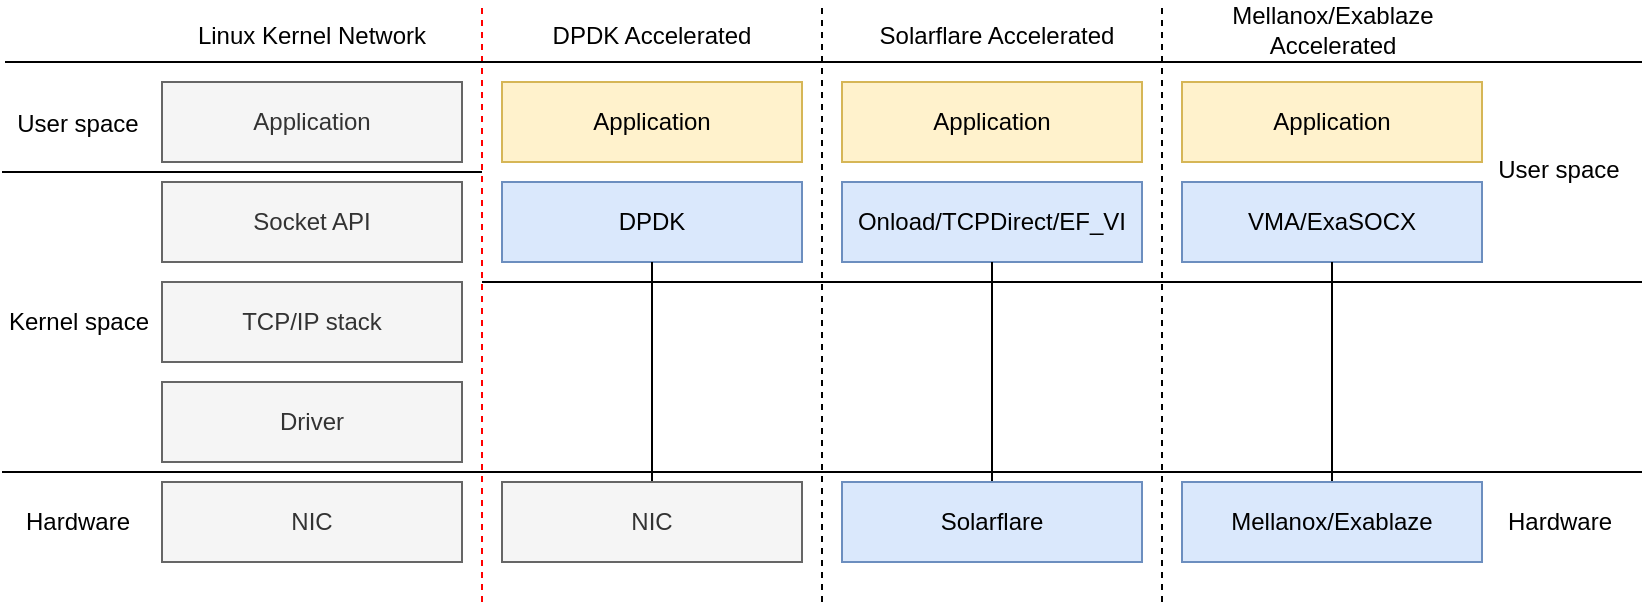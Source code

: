 <mxfile version="14.6.3" type="github">
  <diagram id="xMSZvhlSKrlTsSdrJuUR" name="Page-1">
    <mxGraphModel dx="1707" dy="425" grid="1" gridSize="10" guides="1" tooltips="1" connect="1" arrows="1" fold="1" page="1" pageScale="1" pageWidth="827" pageHeight="1169" math="0" shadow="0">
      <root>
        <mxCell id="0" />
        <mxCell id="1" parent="0" />
        <mxCell id="VrhXrAAlnZPNjtae-lk7-20" value="" style="group" parent="1" vertex="1" connectable="0">
          <mxGeometry x="50" y="60" width="150" height="240" as="geometry" />
        </mxCell>
        <mxCell id="VrhXrAAlnZPNjtae-lk7-1" value="Application" style="rounded=0;whiteSpace=wrap;html=1;fillColor=#f5f5f5;strokeColor=#666666;fontColor=#333333;" parent="VrhXrAAlnZPNjtae-lk7-20" vertex="1">
          <mxGeometry width="150" height="40" as="geometry" />
        </mxCell>
        <mxCell id="VrhXrAAlnZPNjtae-lk7-2" value="Socket API" style="rounded=0;whiteSpace=wrap;html=1;fillColor=#f5f5f5;strokeColor=#666666;fontColor=#333333;" parent="VrhXrAAlnZPNjtae-lk7-20" vertex="1">
          <mxGeometry y="50" width="150" height="40" as="geometry" />
        </mxCell>
        <mxCell id="VrhXrAAlnZPNjtae-lk7-3" value="TCP/IP stack" style="rounded=0;whiteSpace=wrap;html=1;fillColor=#f5f5f5;strokeColor=#666666;fontColor=#333333;" parent="VrhXrAAlnZPNjtae-lk7-20" vertex="1">
          <mxGeometry y="100" width="150" height="40" as="geometry" />
        </mxCell>
        <mxCell id="VrhXrAAlnZPNjtae-lk7-4" value="Driver" style="rounded=0;whiteSpace=wrap;html=1;fillColor=#f5f5f5;strokeColor=#666666;fontColor=#333333;" parent="VrhXrAAlnZPNjtae-lk7-20" vertex="1">
          <mxGeometry y="150" width="150" height="40" as="geometry" />
        </mxCell>
        <mxCell id="VrhXrAAlnZPNjtae-lk7-5" value="NIC" style="rounded=0;whiteSpace=wrap;html=1;fillColor=#f5f5f5;strokeColor=#666666;fontColor=#333333;" parent="VrhXrAAlnZPNjtae-lk7-20" vertex="1">
          <mxGeometry y="200" width="150" height="40" as="geometry" />
        </mxCell>
        <mxCell id="VrhXrAAlnZPNjtae-lk7-21" value="" style="group" parent="1" vertex="1" connectable="0">
          <mxGeometry x="220" y="60" width="150" height="240" as="geometry" />
        </mxCell>
        <mxCell id="VrhXrAAlnZPNjtae-lk7-6" value="Application" style="rounded=0;whiteSpace=wrap;html=1;fillColor=#fff2cc;strokeColor=#d6b656;" parent="VrhXrAAlnZPNjtae-lk7-21" vertex="1">
          <mxGeometry width="150" height="40" as="geometry" />
        </mxCell>
        <mxCell id="VrhXrAAlnZPNjtae-lk7-7" value="DPDK" style="rounded=0;whiteSpace=wrap;html=1;fillColor=#dae8fc;strokeColor=#6c8ebf;" parent="VrhXrAAlnZPNjtae-lk7-21" vertex="1">
          <mxGeometry y="50" width="150" height="40" as="geometry" />
        </mxCell>
        <mxCell id="VrhXrAAlnZPNjtae-lk7-41" style="edgeStyle=orthogonalEdgeStyle;rounded=0;orthogonalLoop=1;jettySize=auto;html=1;exitX=0.5;exitY=0;exitDx=0;exitDy=0;entryX=0.5;entryY=1;entryDx=0;entryDy=0;endArrow=none;endFill=0;" parent="VrhXrAAlnZPNjtae-lk7-21" source="VrhXrAAlnZPNjtae-lk7-8" target="VrhXrAAlnZPNjtae-lk7-7" edge="1">
          <mxGeometry relative="1" as="geometry" />
        </mxCell>
        <mxCell id="VrhXrAAlnZPNjtae-lk7-8" value="NIC" style="rounded=0;whiteSpace=wrap;html=1;fillColor=#f5f5f5;strokeColor=#666666;fontColor=#333333;" parent="VrhXrAAlnZPNjtae-lk7-21" vertex="1">
          <mxGeometry y="200" width="150" height="40" as="geometry" />
        </mxCell>
        <mxCell id="VrhXrAAlnZPNjtae-lk7-36" value="" style="endArrow=none;html=1;" parent="VrhXrAAlnZPNjtae-lk7-21" edge="1">
          <mxGeometry width="50" height="50" relative="1" as="geometry">
            <mxPoint x="-10" y="100" as="sourcePoint" />
            <mxPoint x="570" y="100" as="targetPoint" />
          </mxGeometry>
        </mxCell>
        <mxCell id="VrhXrAAlnZPNjtae-lk7-22" value="" style="group" parent="1" vertex="1" connectable="0">
          <mxGeometry x="390" y="60" width="150" height="240" as="geometry" />
        </mxCell>
        <mxCell id="VrhXrAAlnZPNjtae-lk7-9" value="Application" style="rounded=0;whiteSpace=wrap;html=1;fillColor=#fff2cc;strokeColor=#d6b656;" parent="VrhXrAAlnZPNjtae-lk7-22" vertex="1">
          <mxGeometry width="150" height="40" as="geometry" />
        </mxCell>
        <mxCell id="VrhXrAAlnZPNjtae-lk7-10" value="Onload/TCPDirect/EF_VI" style="rounded=0;whiteSpace=wrap;html=1;fillColor=#dae8fc;strokeColor=#6c8ebf;" parent="VrhXrAAlnZPNjtae-lk7-22" vertex="1">
          <mxGeometry y="50" width="150" height="40" as="geometry" />
        </mxCell>
        <mxCell id="VrhXrAAlnZPNjtae-lk7-42" style="edgeStyle=orthogonalEdgeStyle;rounded=0;orthogonalLoop=1;jettySize=auto;html=1;exitX=0.5;exitY=0;exitDx=0;exitDy=0;entryX=0.5;entryY=1;entryDx=0;entryDy=0;endArrow=none;endFill=0;" parent="VrhXrAAlnZPNjtae-lk7-22" source="VrhXrAAlnZPNjtae-lk7-11" target="VrhXrAAlnZPNjtae-lk7-10" edge="1">
          <mxGeometry relative="1" as="geometry" />
        </mxCell>
        <mxCell id="VrhXrAAlnZPNjtae-lk7-11" value="Solarflare" style="rounded=0;whiteSpace=wrap;html=1;fillColor=#dae8fc;strokeColor=#6c8ebf;" parent="VrhXrAAlnZPNjtae-lk7-22" vertex="1">
          <mxGeometry y="200" width="150" height="40" as="geometry" />
        </mxCell>
        <mxCell id="VrhXrAAlnZPNjtae-lk7-23" value="" style="group" parent="1" vertex="1" connectable="0">
          <mxGeometry x="560" y="60" width="150" height="240" as="geometry" />
        </mxCell>
        <mxCell id="VrhXrAAlnZPNjtae-lk7-12" value="Application" style="rounded=0;whiteSpace=wrap;html=1;fillColor=#fff2cc;strokeColor=#d6b656;" parent="VrhXrAAlnZPNjtae-lk7-23" vertex="1">
          <mxGeometry width="150" height="40" as="geometry" />
        </mxCell>
        <mxCell id="VrhXrAAlnZPNjtae-lk7-13" value="VMA/ExaSOCX" style="rounded=0;whiteSpace=wrap;html=1;fillColor=#dae8fc;strokeColor=#6c8ebf;" parent="VrhXrAAlnZPNjtae-lk7-23" vertex="1">
          <mxGeometry y="50" width="150" height="40" as="geometry" />
        </mxCell>
        <mxCell id="VrhXrAAlnZPNjtae-lk7-43" style="edgeStyle=orthogonalEdgeStyle;rounded=0;orthogonalLoop=1;jettySize=auto;html=1;exitX=0.5;exitY=0;exitDx=0;exitDy=0;entryX=0.5;entryY=1;entryDx=0;entryDy=0;endArrow=none;endFill=0;" parent="VrhXrAAlnZPNjtae-lk7-23" source="VrhXrAAlnZPNjtae-lk7-14" target="VrhXrAAlnZPNjtae-lk7-13" edge="1">
          <mxGeometry relative="1" as="geometry" />
        </mxCell>
        <mxCell id="VrhXrAAlnZPNjtae-lk7-14" value="Mellanox/Exablaze" style="rounded=0;whiteSpace=wrap;html=1;fillColor=#dae8fc;strokeColor=#6c8ebf;" parent="VrhXrAAlnZPNjtae-lk7-23" vertex="1">
          <mxGeometry y="200" width="150" height="40" as="geometry" />
        </mxCell>
        <mxCell id="VrhXrAAlnZPNjtae-lk7-24" value="" style="endArrow=none;dashed=1;html=1;fillColor=#f8cecc;strokeColor=#FF0000;" parent="1" edge="1">
          <mxGeometry width="50" height="50" relative="1" as="geometry">
            <mxPoint x="210" y="320" as="sourcePoint" />
            <mxPoint x="210" y="20" as="targetPoint" />
          </mxGeometry>
        </mxCell>
        <mxCell id="VrhXrAAlnZPNjtae-lk7-25" value="" style="endArrow=none;html=1;" parent="1" edge="1">
          <mxGeometry width="50" height="50" relative="1" as="geometry">
            <mxPoint x="-30" y="105" as="sourcePoint" />
            <mxPoint x="210" y="105" as="targetPoint" />
          </mxGeometry>
        </mxCell>
        <mxCell id="VrhXrAAlnZPNjtae-lk7-26" value="User space" style="text;html=1;strokeColor=none;fillColor=none;align=center;verticalAlign=middle;whiteSpace=wrap;rounded=0;" parent="1" vertex="1">
          <mxGeometry x="-27" y="71" width="70" height="20" as="geometry" />
        </mxCell>
        <mxCell id="VrhXrAAlnZPNjtae-lk7-27" value="" style="endArrow=none;html=1;" parent="1" edge="1">
          <mxGeometry width="50" height="50" relative="1" as="geometry">
            <mxPoint x="-30" y="255" as="sourcePoint" />
            <mxPoint x="790" y="255" as="targetPoint" />
          </mxGeometry>
        </mxCell>
        <mxCell id="VrhXrAAlnZPNjtae-lk7-28" value="Kernel space" style="text;html=1;strokeColor=none;fillColor=none;align=center;verticalAlign=middle;whiteSpace=wrap;rounded=0;" parent="1" vertex="1">
          <mxGeometry x="-28.5" y="170" width="73" height="20" as="geometry" />
        </mxCell>
        <mxCell id="VrhXrAAlnZPNjtae-lk7-29" value="Hardware" style="text;html=1;strokeColor=none;fillColor=none;align=center;verticalAlign=middle;whiteSpace=wrap;rounded=0;" parent="1" vertex="1">
          <mxGeometry x="-12" y="270" width="40" height="20" as="geometry" />
        </mxCell>
        <mxCell id="VrhXrAAlnZPNjtae-lk7-30" value="" style="endArrow=none;html=1;" parent="1" edge="1">
          <mxGeometry width="50" height="50" relative="1" as="geometry">
            <mxPoint x="-28.5" y="50" as="sourcePoint" />
            <mxPoint x="790" y="50" as="targetPoint" />
          </mxGeometry>
        </mxCell>
        <mxCell id="VrhXrAAlnZPNjtae-lk7-31" value="" style="endArrow=none;dashed=1;html=1;" parent="1" edge="1">
          <mxGeometry width="50" height="50" relative="1" as="geometry">
            <mxPoint x="380" y="320" as="sourcePoint" />
            <mxPoint x="380" y="20" as="targetPoint" />
          </mxGeometry>
        </mxCell>
        <mxCell id="VrhXrAAlnZPNjtae-lk7-32" value="" style="endArrow=none;dashed=1;html=1;" parent="1" edge="1">
          <mxGeometry width="50" height="50" relative="1" as="geometry">
            <mxPoint x="550" y="320" as="sourcePoint" />
            <mxPoint x="550" y="20" as="targetPoint" />
          </mxGeometry>
        </mxCell>
        <mxCell id="VrhXrAAlnZPNjtae-lk7-33" value="Linux Kernel Network" style="text;html=1;strokeColor=none;fillColor=none;align=center;verticalAlign=middle;whiteSpace=wrap;rounded=0;" parent="1" vertex="1">
          <mxGeometry x="65" y="27" width="120" height="20" as="geometry" />
        </mxCell>
        <mxCell id="VrhXrAAlnZPNjtae-lk7-35" value="DPDK Accelerated" style="text;html=1;strokeColor=none;fillColor=none;align=center;verticalAlign=middle;whiteSpace=wrap;rounded=0;" parent="1" vertex="1">
          <mxGeometry x="235" y="27" width="120" height="20" as="geometry" />
        </mxCell>
        <mxCell id="VrhXrAAlnZPNjtae-lk7-37" value="User space" style="text;html=1;strokeColor=none;fillColor=none;align=center;verticalAlign=middle;whiteSpace=wrap;rounded=0;" parent="1" vertex="1">
          <mxGeometry x="715" y="94" width="67" height="20" as="geometry" />
        </mxCell>
        <mxCell id="VrhXrAAlnZPNjtae-lk7-38" value="Hardware" style="text;html=1;strokeColor=none;fillColor=none;align=center;verticalAlign=middle;whiteSpace=wrap;rounded=0;" parent="1" vertex="1">
          <mxGeometry x="728.5" y="270" width="40" height="20" as="geometry" />
        </mxCell>
        <mxCell id="VrhXrAAlnZPNjtae-lk7-39" value="Solarflare Accelerated" style="text;html=1;strokeColor=none;fillColor=none;align=center;verticalAlign=middle;whiteSpace=wrap;rounded=0;" parent="1" vertex="1">
          <mxGeometry x="405" y="27" width="125" height="20" as="geometry" />
        </mxCell>
        <mxCell id="VrhXrAAlnZPNjtae-lk7-40" value="Mellanox/Exablaze Accelerated" style="text;html=1;strokeColor=none;fillColor=none;align=center;verticalAlign=middle;whiteSpace=wrap;rounded=0;" parent="1" vertex="1">
          <mxGeometry x="572.5" y="24" width="125" height="20" as="geometry" />
        </mxCell>
      </root>
    </mxGraphModel>
  </diagram>
</mxfile>
